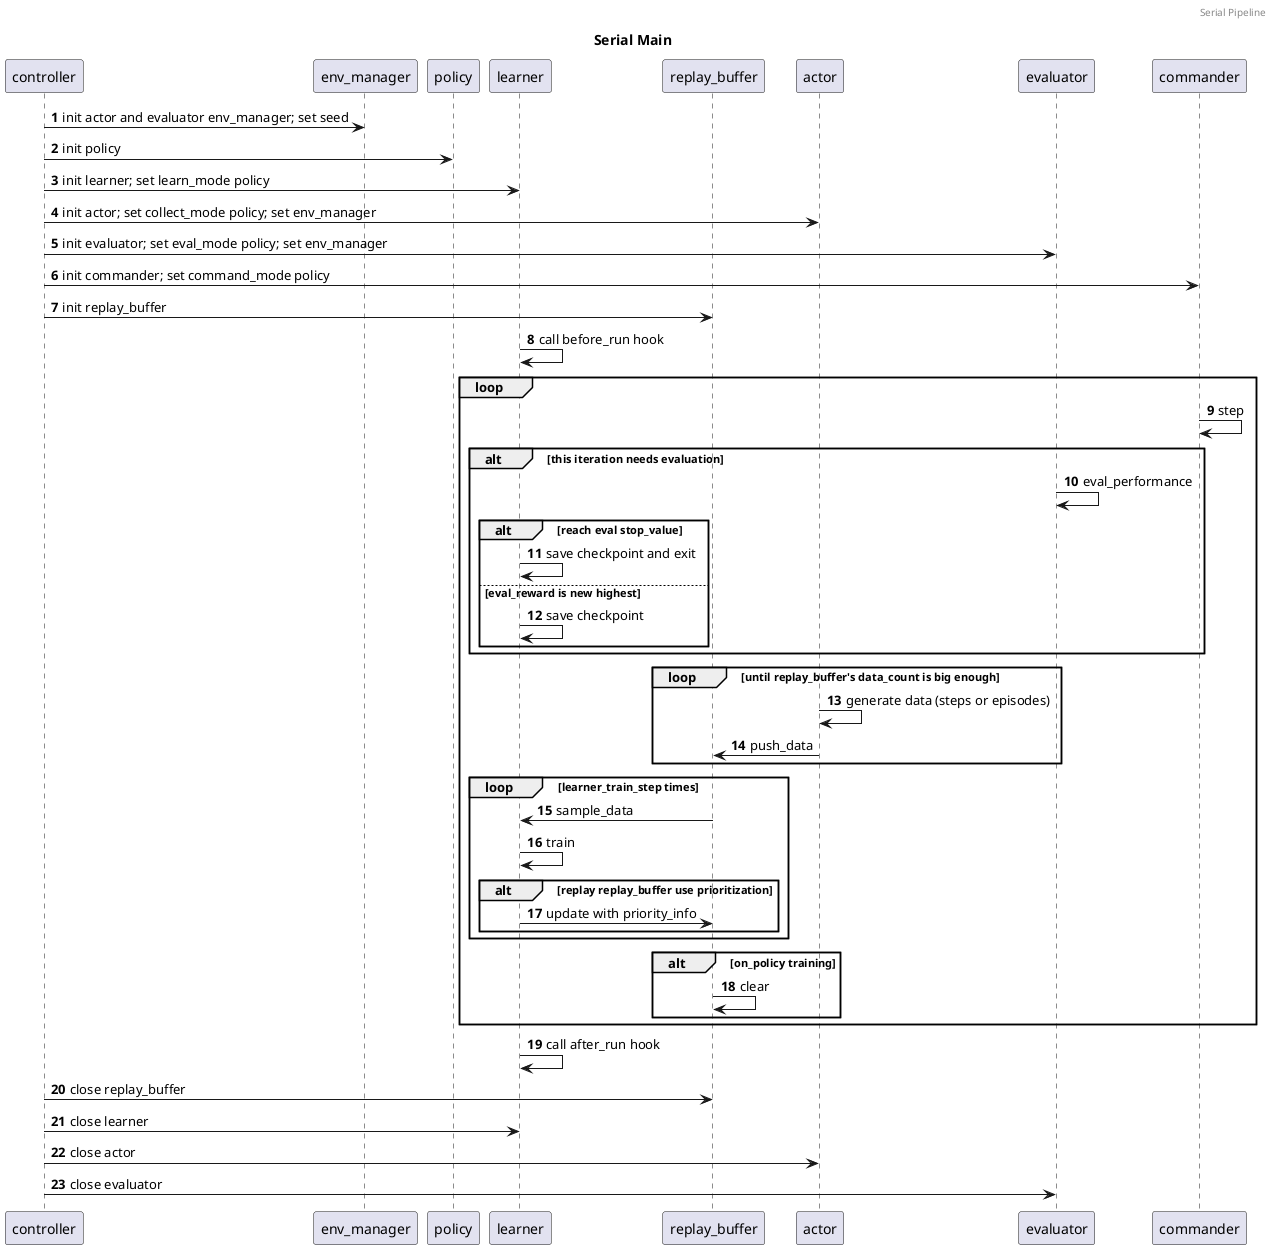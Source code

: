 @startuml serial_main
header Serial Pipeline
title Serial Main

participant controller
participant env_manager
participant policy
participant learner
participant replay_buffer
participant actor
participant evaluator
participant commander
autonumber

controller -> env_manager: init actor and evaluator env_manager; set seed
controller -> policy: init policy
controller -> learner: init learner; set learn_mode policy
controller -> actor: init actor; set collect_mode policy; set env_manager
controller -> evaluator: init evaluator; set eval_mode policy; set env_manager
controller -> commander: init commander; set command_mode policy
controller -> replay_buffer: init replay_buffer
learner -> learner: call before_run hook
loop
  commander -> commander: step
  alt this iteration needs evaluation
    evaluator -> evaluator: eval_performance
    alt reach eval stop_value
      learner -> learner: save checkpoint and exit
    else eval_reward is new highest
      learner -> learner: save checkpoint
    end
  end
  loop until replay_buffer's data_count is big enough
    actor -> actor: generate data (steps or episodes)
    actor -> replay_buffer: push_data
  end
  loop learner_train_step times
    replay_buffer -> learner: sample_data
    learner -> learner: train
    alt replay replay_buffer use prioritization
      learner -> replay_buffer: update with priority_info
    end
  end
  alt on_policy training
    replay_buffer -> replay_buffer: clear
  end
end
learner -> learner: call after_run hook
controller -> replay_buffer: close replay_buffer
controller -> learner: close learner
controller -> actor: close actor
controller -> evaluator: close evaluator
@enduml
